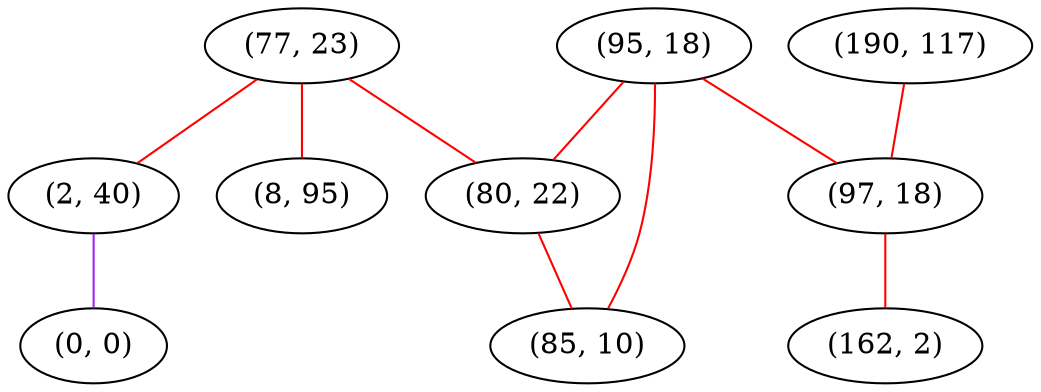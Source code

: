 graph "" {
"(77, 23)";
"(190, 117)";
"(95, 18)";
"(2, 40)";
"(8, 95)";
"(97, 18)";
"(80, 22)";
"(0, 0)";
"(85, 10)";
"(162, 2)";
"(77, 23)" -- "(2, 40)"  [color=red, key=0, weight=1];
"(77, 23)" -- "(8, 95)"  [color=red, key=0, weight=1];
"(77, 23)" -- "(80, 22)"  [color=red, key=0, weight=1];
"(190, 117)" -- "(97, 18)"  [color=red, key=0, weight=1];
"(95, 18)" -- "(97, 18)"  [color=red, key=0, weight=1];
"(95, 18)" -- "(80, 22)"  [color=red, key=0, weight=1];
"(95, 18)" -- "(85, 10)"  [color=red, key=0, weight=1];
"(2, 40)" -- "(0, 0)"  [color=purple, key=0, weight=4];
"(97, 18)" -- "(162, 2)"  [color=red, key=0, weight=1];
"(80, 22)" -- "(85, 10)"  [color=red, key=0, weight=1];
}
